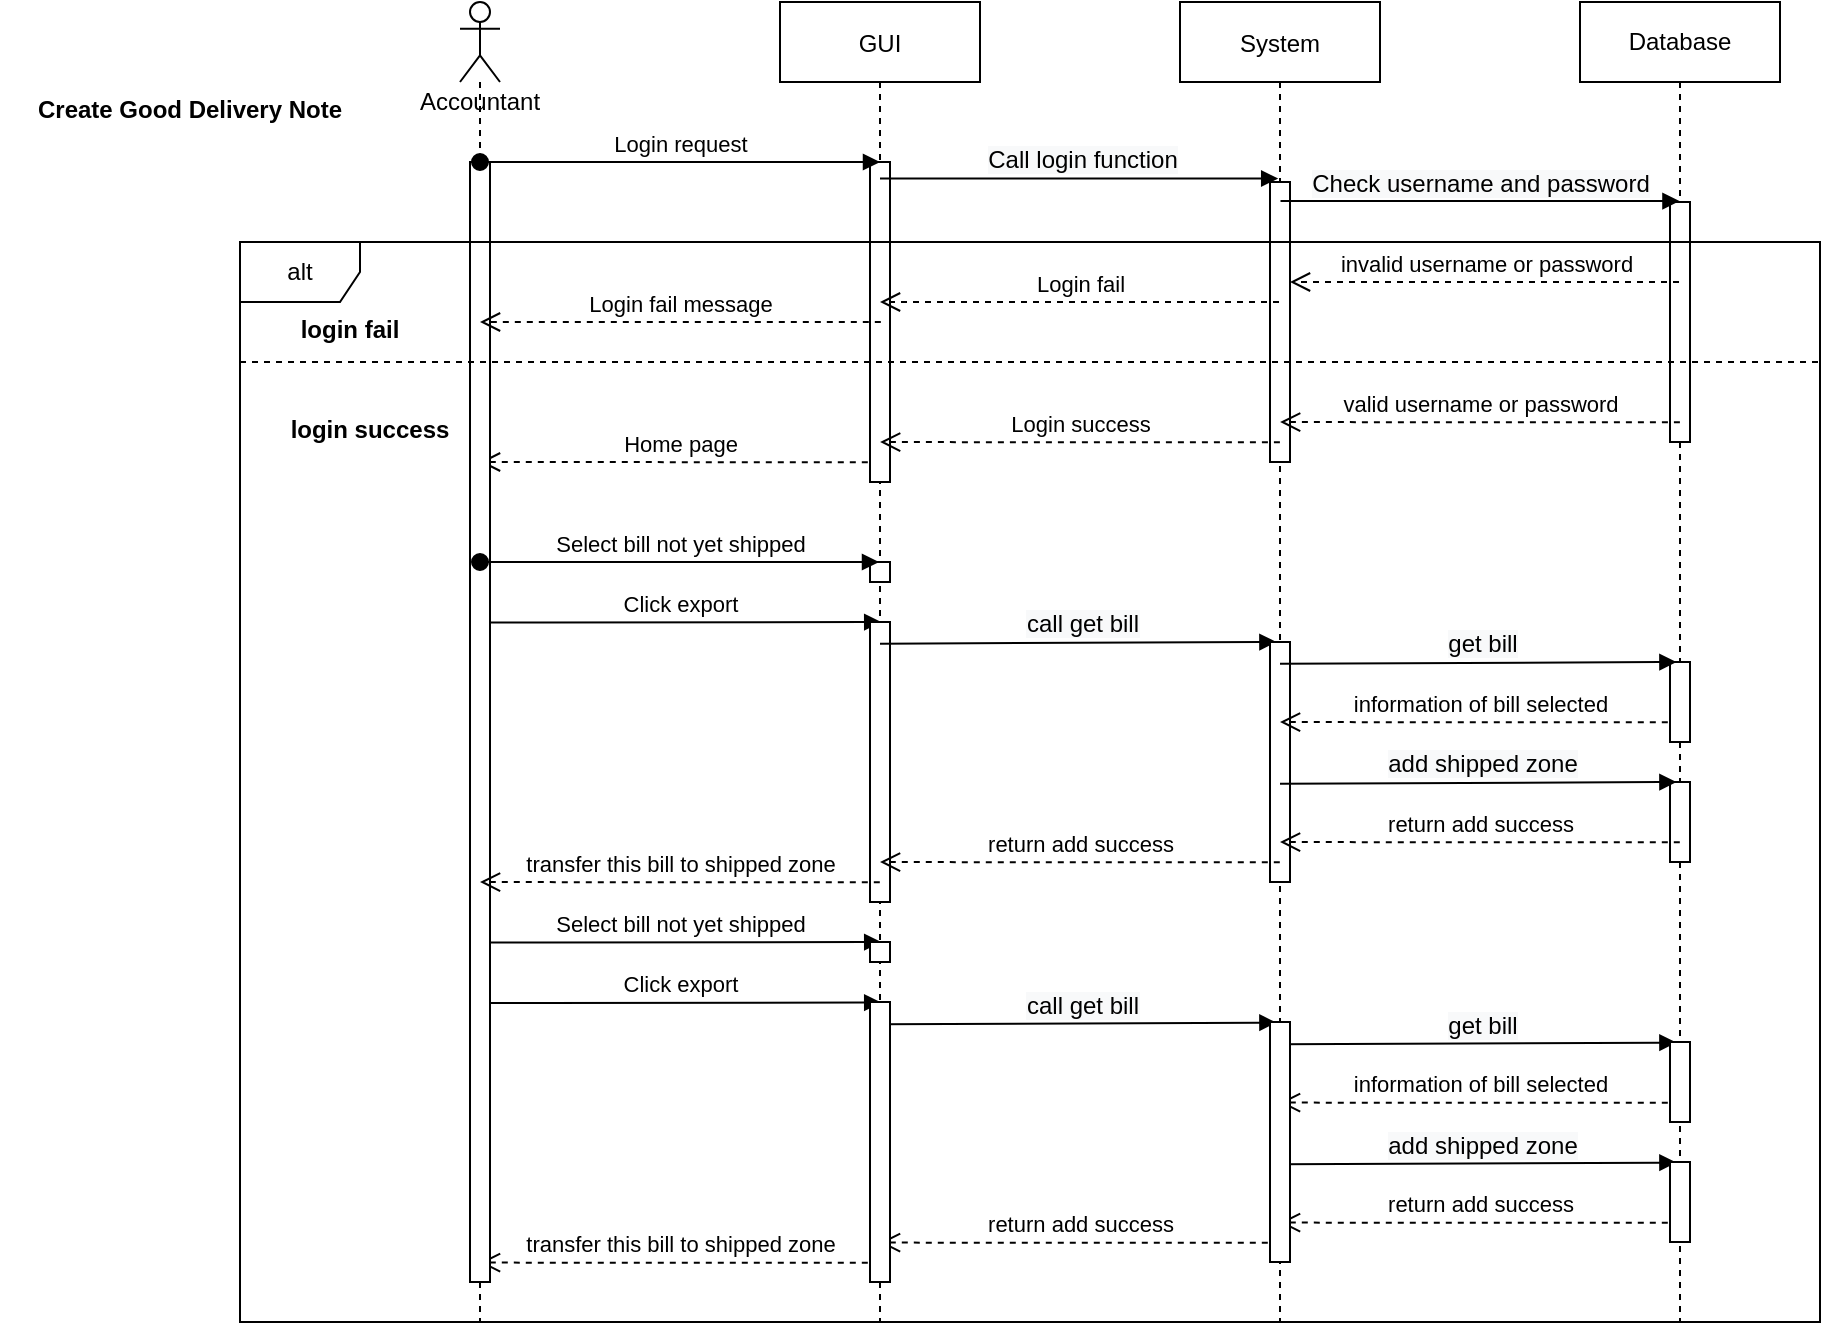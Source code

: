<mxfile version="16.2.0" type="device"><diagram id="kgpKYQtTHZ0yAKxKKP6v" name="Page-1"><mxGraphModel dx="2162" dy="736" grid="1" gridSize="10" guides="1" tooltips="1" connect="1" arrows="1" fold="1" page="1" pageScale="1" pageWidth="850" pageHeight="1100" math="0" shadow="0"><root><mxCell id="0"/><mxCell id="1" parent="0"/><mxCell id="n_PoaMlcMvdGo8CuQiwp-1" value="GUI" style="shape=umlLifeline;perimeter=lifelinePerimeter;container=1;collapsible=0;recursiveResize=0;rounded=0;shadow=0;strokeWidth=1;" parent="1" vertex="1"><mxGeometry x="210" y="80" width="100" height="660" as="geometry"/></mxCell><mxCell id="n_PoaMlcMvdGo8CuQiwp-2" value="Home page&lt;br&gt;" style="html=1;verticalAlign=bottom;endArrow=open;dashed=1;endSize=8;rounded=0;entryX=0.496;entryY=0.189;entryDx=0;entryDy=0;entryPerimeter=0;" parent="n_PoaMlcMvdGo8CuQiwp-1" edge="1"><mxGeometry x="-0.004" relative="1" as="geometry"><mxPoint x="49.9" y="230.14" as="sourcePoint"/><mxPoint x="-150.0" y="230.0" as="targetPoint"/><Array as="points"/><mxPoint as="offset"/></mxGeometry></mxCell><mxCell id="F_kRDW6cTHhFpBM4jhw4-3" value="Click export" style="html=1;verticalAlign=bottom;startArrow=oval;startFill=1;endArrow=block;startSize=8;rounded=0;entryX=0.506;entryY=0.518;entryDx=0;entryDy=0;entryPerimeter=0;" edge="1" parent="n_PoaMlcMvdGo8CuQiwp-1"><mxGeometry x="-0.003" width="60" relative="1" as="geometry"><mxPoint x="-150.0" y="310.28" as="sourcePoint"/><mxPoint x="50.6" y="310" as="targetPoint"/><Array as="points"><mxPoint x="-140" y="310.28"/><mxPoint x="-120" y="310.28"/></Array><mxPoint as="offset"/></mxGeometry></mxCell><mxCell id="F_kRDW6cTHhFpBM4jhw4-14" value="Click export" style="html=1;verticalAlign=bottom;startArrow=oval;startFill=1;endArrow=block;startSize=8;rounded=0;entryX=0.506;entryY=0.518;entryDx=0;entryDy=0;entryPerimeter=0;" edge="1" parent="n_PoaMlcMvdGo8CuQiwp-1"><mxGeometry x="-0.003" width="60" relative="1" as="geometry"><mxPoint x="-150.0" y="500.56" as="sourcePoint"/><mxPoint x="50.6" y="500.28" as="targetPoint"/><Array as="points"><mxPoint x="-140" y="500.56"/><mxPoint x="-120" y="500.56"/></Array><mxPoint as="offset"/></mxGeometry></mxCell><mxCell id="F_kRDW6cTHhFpBM4jhw4-15" value="&lt;span style=&quot;font-size: 12px ; background-color: rgb(248 , 249 , 250)&quot;&gt;call get bill&lt;/span&gt;" style="html=1;verticalAlign=bottom;endArrow=block;rounded=0;entryX=0.41;entryY=0.033;entryDx=0;entryDy=0;entryPerimeter=0;exitX=0.509;exitY=0.165;exitDx=0;exitDy=0;exitPerimeter=0;" edge="1" parent="n_PoaMlcMvdGo8CuQiwp-1"><mxGeometry x="0.007" width="80" relative="1" as="geometry"><mxPoint x="50" y="511.13" as="sourcePoint"/><mxPoint x="248.2" y="510.28" as="targetPoint"/><mxPoint x="1" as="offset"/></mxGeometry></mxCell><mxCell id="F_kRDW6cTHhFpBM4jhw4-16" value="information of bill selected" style="html=1;verticalAlign=bottom;endArrow=open;dashed=1;endSize=8;rounded=0;entryX=0.496;entryY=0.189;entryDx=0;entryDy=0;entryPerimeter=0;" edge="1" parent="n_PoaMlcMvdGo8CuQiwp-1"><mxGeometry relative="1" as="geometry"><mxPoint x="449.9" y="550.42" as="sourcePoint"/><mxPoint x="250" y="550.28" as="targetPoint"/><Array as="points"><mxPoint x="330.4" y="550.42"/></Array><mxPoint as="offset"/></mxGeometry></mxCell><mxCell id="F_kRDW6cTHhFpBM4jhw4-17" value="Select bill not yet shipped" style="html=1;verticalAlign=bottom;startArrow=oval;startFill=1;endArrow=block;startSize=8;rounded=0;entryX=0.506;entryY=0.518;entryDx=0;entryDy=0;entryPerimeter=0;" edge="1" parent="n_PoaMlcMvdGo8CuQiwp-1"><mxGeometry width="60" relative="1" as="geometry"><mxPoint x="-150.0" y="470.28" as="sourcePoint"/><mxPoint x="50.6" y="470" as="targetPoint"/><Array as="points"><mxPoint x="-140" y="470.28"/><mxPoint x="-120" y="470.28"/></Array></mxGeometry></mxCell><mxCell id="F_kRDW6cTHhFpBM4jhw4-18" value="&lt;span style=&quot;font-size: 12px ; background-color: rgb(248 , 249 , 250)&quot;&gt;get bill&lt;/span&gt;" style="html=1;verticalAlign=bottom;endArrow=block;rounded=0;entryX=0.41;entryY=0.033;entryDx=0;entryDy=0;entryPerimeter=0;exitX=0.509;exitY=0.165;exitDx=0;exitDy=0;exitPerimeter=0;" edge="1" parent="n_PoaMlcMvdGo8CuQiwp-1"><mxGeometry x="0.007" width="80" relative="1" as="geometry"><mxPoint x="250" y="521.13" as="sourcePoint"/><mxPoint x="448.2" y="520.28" as="targetPoint"/><mxPoint x="1" as="offset"/></mxGeometry></mxCell><mxCell id="F_kRDW6cTHhFpBM4jhw4-19" value="&lt;span style=&quot;font-size: 12px ; background-color: rgb(248 , 249 , 250)&quot;&gt;add shipped zone&lt;/span&gt;" style="html=1;verticalAlign=bottom;endArrow=block;rounded=0;entryX=0.41;entryY=0.033;entryDx=0;entryDy=0;entryPerimeter=0;exitX=0.509;exitY=0.165;exitDx=0;exitDy=0;exitPerimeter=0;" edge="1" parent="n_PoaMlcMvdGo8CuQiwp-1"><mxGeometry x="0.007" width="80" relative="1" as="geometry"><mxPoint x="250" y="581.13" as="sourcePoint"/><mxPoint x="448.2" y="580.28" as="targetPoint"/><mxPoint x="1" as="offset"/></mxGeometry></mxCell><mxCell id="F_kRDW6cTHhFpBM4jhw4-20" value="return add success" style="html=1;verticalAlign=bottom;endArrow=open;dashed=1;endSize=8;rounded=0;entryX=0.496;entryY=0.189;entryDx=0;entryDy=0;entryPerimeter=0;" edge="1" parent="n_PoaMlcMvdGo8CuQiwp-1"><mxGeometry relative="1" as="geometry"><mxPoint x="449.9" y="610.42" as="sourcePoint"/><mxPoint x="250" y="610.28" as="targetPoint"/><Array as="points"><mxPoint x="330.4" y="610.42"/></Array><mxPoint as="offset"/></mxGeometry></mxCell><mxCell id="F_kRDW6cTHhFpBM4jhw4-21" value="return add success" style="html=1;verticalAlign=bottom;endArrow=open;dashed=1;endSize=8;rounded=0;entryX=0.496;entryY=0.189;entryDx=0;entryDy=0;entryPerimeter=0;" edge="1" parent="n_PoaMlcMvdGo8CuQiwp-1"><mxGeometry relative="1" as="geometry"><mxPoint x="249.9" y="620.42" as="sourcePoint"/><mxPoint x="50" y="620.28" as="targetPoint"/><Array as="points"><mxPoint x="130.4" y="620.42"/></Array><mxPoint as="offset"/></mxGeometry></mxCell><mxCell id="F_kRDW6cTHhFpBM4jhw4-22" value="transfer this bill to shipped zone" style="html=1;verticalAlign=bottom;endArrow=open;dashed=1;endSize=8;rounded=0;entryX=0.496;entryY=0.189;entryDx=0;entryDy=0;entryPerimeter=0;" edge="1" parent="n_PoaMlcMvdGo8CuQiwp-1"><mxGeometry relative="1" as="geometry"><mxPoint x="49.9" y="630.42" as="sourcePoint"/><mxPoint x="-150" y="630.28" as="targetPoint"/><Array as="points"><mxPoint x="-69.6" y="630.42"/></Array><mxPoint as="offset"/></mxGeometry></mxCell><mxCell id="F_kRDW6cTHhFpBM4jhw4-23" value="" style="html=1;points=[];perimeter=orthogonalPerimeter;" vertex="1" parent="n_PoaMlcMvdGo8CuQiwp-1"><mxGeometry x="45" y="80" width="10" height="160" as="geometry"/></mxCell><mxCell id="F_kRDW6cTHhFpBM4jhw4-27" value="" style="html=1;points=[];perimeter=orthogonalPerimeter;" vertex="1" parent="n_PoaMlcMvdGo8CuQiwp-1"><mxGeometry x="45" y="280" width="10" height="10" as="geometry"/></mxCell><mxCell id="F_kRDW6cTHhFpBM4jhw4-28" value="" style="html=1;points=[];perimeter=orthogonalPerimeter;" vertex="1" parent="n_PoaMlcMvdGo8CuQiwp-1"><mxGeometry x="45" y="310" width="10" height="140" as="geometry"/></mxCell><mxCell id="F_kRDW6cTHhFpBM4jhw4-35" value="" style="html=1;points=[];perimeter=orthogonalPerimeter;" vertex="1" parent="n_PoaMlcMvdGo8CuQiwp-1"><mxGeometry x="45" y="500" width="10" height="140" as="geometry"/></mxCell><mxCell id="F_kRDW6cTHhFpBM4jhw4-36" value="" style="html=1;points=[];perimeter=orthogonalPerimeter;" vertex="1" parent="n_PoaMlcMvdGo8CuQiwp-1"><mxGeometry x="45" y="470" width="10" height="10" as="geometry"/></mxCell><mxCell id="n_PoaMlcMvdGo8CuQiwp-6" value="System" style="shape=umlLifeline;perimeter=lifelinePerimeter;container=1;collapsible=0;recursiveResize=0;rounded=0;shadow=0;strokeWidth=1;" parent="1" vertex="1"><mxGeometry x="410" y="80" width="100" height="660" as="geometry"/></mxCell><mxCell id="F_kRDW6cTHhFpBM4jhw4-4" value="&lt;span style=&quot;font-size: 12px ; background-color: rgb(248 , 249 , 250)&quot;&gt;call get bill&lt;/span&gt;" style="html=1;verticalAlign=bottom;endArrow=block;rounded=0;entryX=0.41;entryY=0.033;entryDx=0;entryDy=0;entryPerimeter=0;exitX=0.509;exitY=0.165;exitDx=0;exitDy=0;exitPerimeter=0;" edge="1" parent="n_PoaMlcMvdGo8CuQiwp-6"><mxGeometry x="0.007" width="80" relative="1" as="geometry"><mxPoint x="-150.0" y="320.85" as="sourcePoint"/><mxPoint x="48.2" y="320" as="targetPoint"/><mxPoint x="1" as="offset"/></mxGeometry></mxCell><mxCell id="F_kRDW6cTHhFpBM4jhw4-26" value="" style="html=1;points=[];perimeter=orthogonalPerimeter;" vertex="1" parent="n_PoaMlcMvdGo8CuQiwp-6"><mxGeometry x="45" y="90" width="10" height="140" as="geometry"/></mxCell><mxCell id="F_kRDW6cTHhFpBM4jhw4-29" value="" style="html=1;points=[];perimeter=orthogonalPerimeter;" vertex="1" parent="n_PoaMlcMvdGo8CuQiwp-6"><mxGeometry x="45" y="320" width="10" height="120" as="geometry"/></mxCell><mxCell id="F_kRDW6cTHhFpBM4jhw4-37" value="" style="html=1;points=[];perimeter=orthogonalPerimeter;" vertex="1" parent="n_PoaMlcMvdGo8CuQiwp-6"><mxGeometry x="45" y="510" width="10" height="120" as="geometry"/></mxCell><mxCell id="n_PoaMlcMvdGo8CuQiwp-8" value="Database" style="shape=umlLifeline;perimeter=lifelinePerimeter;whiteSpace=wrap;html=1;container=1;collapsible=0;recursiveResize=0;outlineConnect=0;" parent="1" vertex="1"><mxGeometry x="610" y="80" width="100" height="660" as="geometry"/></mxCell><mxCell id="F_kRDW6cTHhFpBM4jhw4-7" value="information of bill selected" style="html=1;verticalAlign=bottom;endArrow=open;dashed=1;endSize=8;rounded=0;entryX=0.496;entryY=0.189;entryDx=0;entryDy=0;entryPerimeter=0;" edge="1" parent="n_PoaMlcMvdGo8CuQiwp-8"><mxGeometry relative="1" as="geometry"><mxPoint x="49.9" y="360.14" as="sourcePoint"/><mxPoint x="-150.0" y="360.0" as="targetPoint"/><Array as="points"><mxPoint x="-69.6" y="360.14"/></Array><mxPoint as="offset"/></mxGeometry></mxCell><mxCell id="F_kRDW6cTHhFpBM4jhw4-25" value="" style="html=1;points=[];perimeter=orthogonalPerimeter;" vertex="1" parent="n_PoaMlcMvdGo8CuQiwp-8"><mxGeometry x="45" y="100" width="10" height="120" as="geometry"/></mxCell><mxCell id="F_kRDW6cTHhFpBM4jhw4-32" value="" style="html=1;points=[];perimeter=orthogonalPerimeter;" vertex="1" parent="n_PoaMlcMvdGo8CuQiwp-8"><mxGeometry x="45" y="330" width="10" height="40" as="geometry"/></mxCell><mxCell id="F_kRDW6cTHhFpBM4jhw4-33" value="" style="html=1;points=[];perimeter=orthogonalPerimeter;" vertex="1" parent="n_PoaMlcMvdGo8CuQiwp-8"><mxGeometry x="45" y="390" width="10" height="40" as="geometry"/></mxCell><mxCell id="F_kRDW6cTHhFpBM4jhw4-38" value="" style="html=1;points=[];perimeter=orthogonalPerimeter;" vertex="1" parent="n_PoaMlcMvdGo8CuQiwp-8"><mxGeometry x="45" y="520" width="10" height="40" as="geometry"/></mxCell><mxCell id="F_kRDW6cTHhFpBM4jhw4-39" value="" style="html=1;points=[];perimeter=orthogonalPerimeter;" vertex="1" parent="n_PoaMlcMvdGo8CuQiwp-8"><mxGeometry x="45" y="580" width="10" height="40" as="geometry"/></mxCell><mxCell id="n_PoaMlcMvdGo8CuQiwp-11" value="Accountant" style="shape=umlLifeline;participant=umlActor;perimeter=lifelinePerimeter;whiteSpace=wrap;html=1;container=1;collapsible=0;recursiveResize=0;verticalAlign=top;spacingTop=36;outlineConnect=0;" parent="1" vertex="1"><mxGeometry x="50" y="80" width="20" height="660" as="geometry"/></mxCell><mxCell id="F_kRDW6cTHhFpBM4jhw4-24" value="" style="html=1;points=[];perimeter=orthogonalPerimeter;" vertex="1" parent="n_PoaMlcMvdGo8CuQiwp-11"><mxGeometry x="5" y="80" width="10" height="560" as="geometry"/></mxCell><mxCell id="n_PoaMlcMvdGo8CuQiwp-13" value="Login request" style="html=1;verticalAlign=bottom;startArrow=oval;startFill=1;endArrow=block;startSize=8;rounded=0;" parent="1" edge="1"><mxGeometry width="60" relative="1" as="geometry"><mxPoint x="60" y="160" as="sourcePoint"/><mxPoint x="260" y="160" as="targetPoint"/><Array as="points"><mxPoint x="70" y="160"/><mxPoint x="90" y="160"/></Array></mxGeometry></mxCell><mxCell id="n_PoaMlcMvdGo8CuQiwp-14" value="invalid username or password" style="html=1;verticalAlign=bottom;endArrow=open;dashed=1;endSize=8;rounded=0;" parent="1" source="n_PoaMlcMvdGo8CuQiwp-8" edge="1"><mxGeometry x="-0.004" relative="1" as="geometry"><mxPoint x="660" y="240" as="sourcePoint"/><mxPoint x="465" y="220" as="targetPoint"/><Array as="points"><mxPoint x="540" y="220"/></Array><mxPoint as="offset"/></mxGeometry></mxCell><mxCell id="n_PoaMlcMvdGo8CuQiwp-15" value="Login fail" style="html=1;verticalAlign=bottom;endArrow=open;dashed=1;endSize=8;rounded=0;" parent="1" source="n_PoaMlcMvdGo8CuQiwp-6" target="n_PoaMlcMvdGo8CuQiwp-1" edge="1"><mxGeometry relative="1" as="geometry"><mxPoint x="460" y="220" as="sourcePoint"/><mxPoint x="380" y="220" as="targetPoint"/><Array as="points"><mxPoint x="300" y="230"/></Array></mxGeometry></mxCell><mxCell id="n_PoaMlcMvdGo8CuQiwp-16" value="Login fail message" style="html=1;verticalAlign=bottom;endArrow=open;dashed=1;endSize=8;rounded=0;" parent="1" edge="1"><mxGeometry relative="1" as="geometry"><mxPoint x="260.41" y="240" as="sourcePoint"/><mxPoint x="60.001" y="240" as="targetPoint"/></mxGeometry></mxCell><mxCell id="n_PoaMlcMvdGo8CuQiwp-19" value="valid username or password" style="html=1;verticalAlign=bottom;endArrow=open;dashed=1;endSize=8;rounded=0;entryX=0.496;entryY=0.189;entryDx=0;entryDy=0;entryPerimeter=0;" parent="1" edge="1"><mxGeometry x="-0.004" relative="1" as="geometry"><mxPoint x="659.95" y="290.14" as="sourcePoint"/><mxPoint x="460.05" y="290.0" as="targetPoint"/><Array as="points"><mxPoint x="540.45" y="290.14"/></Array><mxPoint as="offset"/></mxGeometry></mxCell><mxCell id="n_PoaMlcMvdGo8CuQiwp-20" value="Login success" style="html=1;verticalAlign=bottom;endArrow=open;dashed=1;endSize=8;rounded=0;entryX=0.496;entryY=0.189;entryDx=0;entryDy=0;entryPerimeter=0;" parent="1" edge="1"><mxGeometry x="-0.004" relative="1" as="geometry"><mxPoint x="459.95" y="300.14" as="sourcePoint"/><mxPoint x="260.05" y="300.0" as="targetPoint"/><Array as="points"><mxPoint x="340.45" y="300.14"/></Array><mxPoint as="offset"/></mxGeometry></mxCell><mxCell id="n_PoaMlcMvdGo8CuQiwp-21" value="&lt;span style=&quot;font-size: 12px ; background-color: rgb(248 , 249 , 250)&quot;&gt;Call login function&lt;/span&gt;" style="html=1;verticalAlign=bottom;endArrow=block;rounded=0;entryX=0.41;entryY=0.033;entryDx=0;entryDy=0;entryPerimeter=0;" parent="1" edge="1" source="n_PoaMlcMvdGo8CuQiwp-1"><mxGeometry x="0.007" width="80" relative="1" as="geometry"><mxPoint x="266.38" y="168.3" as="sourcePoint"/><mxPoint x="459.1" y="168.25" as="targetPoint"/><mxPoint x="1" as="offset"/></mxGeometry></mxCell><mxCell id="n_PoaMlcMvdGo8CuQiwp-22" value="&lt;span style=&quot;font-size: 12px ; background-color: rgb(248 , 249 , 250)&quot;&gt;Check username and password&lt;/span&gt;" style="html=1;verticalAlign=bottom;endArrow=block;rounded=0;entryX=0.491;entryY=0.121;entryDx=0;entryDy=0;entryPerimeter=0;" parent="1" edge="1"><mxGeometry width="80" relative="1" as="geometry"><mxPoint x="460.26" y="179.54" as="sourcePoint"/><mxPoint x="659.73" y="179.54" as="targetPoint"/></mxGeometry></mxCell><mxCell id="n_PoaMlcMvdGo8CuQiwp-26" value="login fail" style="text;align=center;fontStyle=1;verticalAlign=middle;spacingLeft=3;spacingRight=3;strokeColor=none;rotatable=0;points=[[0,0.5],[1,0.5]];portConstraint=eastwest;" parent="1" vertex="1"><mxGeometry x="-30" y="230" width="50" height="26" as="geometry"/></mxCell><mxCell id="n_PoaMlcMvdGo8CuQiwp-27" value="login success" style="text;align=center;fontStyle=1;verticalAlign=middle;spacingLeft=3;spacingRight=3;strokeColor=none;rotatable=0;points=[[0,0.5],[1,0.5]];portConstraint=eastwest;" parent="1" vertex="1"><mxGeometry x="-15" y="280" width="40" height="26" as="geometry"/></mxCell><mxCell id="n_PoaMlcMvdGo8CuQiwp-28" value="Create Good Delivery Note" style="text;align=center;fontStyle=1;verticalAlign=middle;spacingLeft=3;spacingRight=3;strokeColor=none;rotatable=0;points=[[0,0.5],[1,0.5]];portConstraint=eastwest;" parent="1" vertex="1"><mxGeometry x="-180" y="120" width="190" height="26" as="geometry"/></mxCell><mxCell id="F_kRDW6cTHhFpBM4jhw4-1" value="Select bill not yet shipped" style="html=1;verticalAlign=bottom;startArrow=oval;startFill=1;endArrow=block;startSize=8;rounded=0;" edge="1" parent="1" target="n_PoaMlcMvdGo8CuQiwp-1"><mxGeometry width="60" relative="1" as="geometry"><mxPoint x="60.0" y="360" as="sourcePoint"/><mxPoint x="262.6" y="361" as="targetPoint"/><Array as="points"><mxPoint x="70" y="360"/><mxPoint x="90" y="360"/></Array></mxGeometry></mxCell><mxCell id="F_kRDW6cTHhFpBM4jhw4-5" value="&lt;span style=&quot;font-size: 12px ; background-color: rgb(248 , 249 , 250)&quot;&gt;get bill&lt;/span&gt;" style="html=1;verticalAlign=bottom;endArrow=block;rounded=0;entryX=0.41;entryY=0.033;entryDx=0;entryDy=0;entryPerimeter=0;exitX=0.509;exitY=0.165;exitDx=0;exitDy=0;exitPerimeter=0;" edge="1" parent="1"><mxGeometry x="0.007" width="80" relative="1" as="geometry"><mxPoint x="460" y="410.85" as="sourcePoint"/><mxPoint x="658.2" y="410" as="targetPoint"/><mxPoint x="1" as="offset"/></mxGeometry></mxCell><mxCell id="F_kRDW6cTHhFpBM4jhw4-9" value="&lt;span style=&quot;font-size: 12px ; background-color: rgb(248 , 249 , 250)&quot;&gt;add shipped zone&lt;/span&gt;" style="html=1;verticalAlign=bottom;endArrow=block;rounded=0;entryX=0.41;entryY=0.033;entryDx=0;entryDy=0;entryPerimeter=0;exitX=0.509;exitY=0.165;exitDx=0;exitDy=0;exitPerimeter=0;" edge="1" parent="1"><mxGeometry x="0.007" width="80" relative="1" as="geometry"><mxPoint x="460" y="470.85" as="sourcePoint"/><mxPoint x="658.2" y="470" as="targetPoint"/><mxPoint x="1" as="offset"/></mxGeometry></mxCell><mxCell id="F_kRDW6cTHhFpBM4jhw4-11" value="return add success" style="html=1;verticalAlign=bottom;endArrow=open;dashed=1;endSize=8;rounded=0;entryX=0.496;entryY=0.189;entryDx=0;entryDy=0;entryPerimeter=0;" edge="1" parent="1"><mxGeometry relative="1" as="geometry"><mxPoint x="659.9" y="500.14" as="sourcePoint"/><mxPoint x="460" y="500.0" as="targetPoint"/><Array as="points"><mxPoint x="540.4" y="500.14"/></Array><mxPoint as="offset"/></mxGeometry></mxCell><mxCell id="F_kRDW6cTHhFpBM4jhw4-12" value="return add success" style="html=1;verticalAlign=bottom;endArrow=open;dashed=1;endSize=8;rounded=0;entryX=0.496;entryY=0.189;entryDx=0;entryDy=0;entryPerimeter=0;" edge="1" parent="1"><mxGeometry relative="1" as="geometry"><mxPoint x="459.9" y="510.14" as="sourcePoint"/><mxPoint x="260" y="510.0" as="targetPoint"/><Array as="points"><mxPoint x="340.4" y="510.14"/></Array><mxPoint as="offset"/></mxGeometry></mxCell><mxCell id="F_kRDW6cTHhFpBM4jhw4-13" value="transfer this bill to shipped zone" style="html=1;verticalAlign=bottom;endArrow=open;dashed=1;endSize=8;rounded=0;entryX=0.496;entryY=0.189;entryDx=0;entryDy=0;entryPerimeter=0;" edge="1" parent="1"><mxGeometry relative="1" as="geometry"><mxPoint x="259.9" y="520.14" as="sourcePoint"/><mxPoint x="60" y="520.0" as="targetPoint"/><Array as="points"><mxPoint x="140.4" y="520.14"/></Array><mxPoint as="offset"/></mxGeometry></mxCell><mxCell id="F_kRDW6cTHhFpBM4jhw4-40" value="" style="endArrow=none;dashed=1;html=1;rounded=0;" edge="1" parent="1"><mxGeometry width="50" height="50" relative="1" as="geometry"><mxPoint x="-60" y="260" as="sourcePoint"/><mxPoint x="730" y="260" as="targetPoint"/></mxGeometry></mxCell><mxCell id="F_kRDW6cTHhFpBM4jhw4-41" value="alt" style="shape=umlFrame;whiteSpace=wrap;html=1;" vertex="1" parent="1"><mxGeometry x="-60" y="200" width="790" height="540" as="geometry"/></mxCell></root></mxGraphModel></diagram></mxfile>